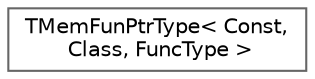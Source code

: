 digraph "Graphical Class Hierarchy"
{
 // INTERACTIVE_SVG=YES
 // LATEX_PDF_SIZE
  bgcolor="transparent";
  edge [fontname=Helvetica,fontsize=10,labelfontname=Helvetica,labelfontsize=10];
  node [fontname=Helvetica,fontsize=10,shape=box,height=0.2,width=0.4];
  rankdir="LR";
  Node0 [id="Node000000",label="TMemFunPtrType\< Const,\l Class, FuncType \>",height=0.2,width=0.4,color="grey40", fillcolor="white", style="filled",URL="$d4/d76/structTMemFunPtrType.html",tooltip=" "];
}
